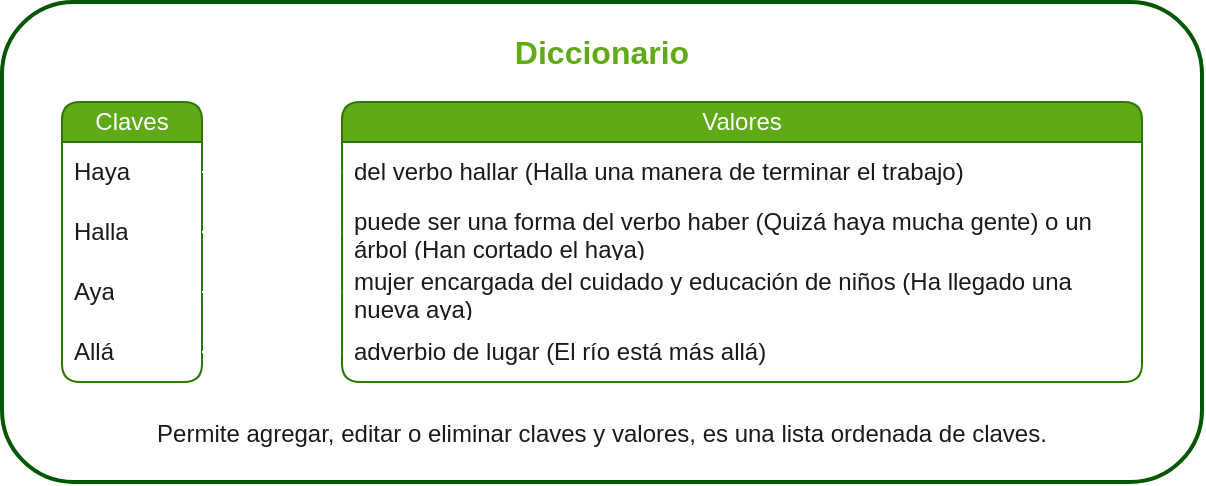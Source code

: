 <mxfile>
    <diagram id="DOsJokR7l6kQFrq2gYUB" name="Página-1">
        <mxGraphModel dx="641" dy="429" grid="1" gridSize="10" guides="1" tooltips="1" connect="1" arrows="1" fold="1" page="1" pageScale="1" pageWidth="827" pageHeight="1169" math="0" shadow="0">
            <root>
                <mxCell id="0"/>
                <mxCell id="1" parent="0"/>
                <mxCell id="2" value="" style="rounded=1;whiteSpace=wrap;html=1;fillColor=#FFFFFF;fontColor=#ffffff;strokeColor=#005700;strokeWidth=2;" parent="1" vertex="1">
                    <mxGeometry x="120" y="70" width="600" height="240" as="geometry"/>
                </mxCell>
                <mxCell id="6" value="Claves" style="swimlane;fontStyle=0;childLayout=stackLayout;horizontal=1;startSize=20;horizontalStack=0;resizeParent=1;resizeParentMax=0;resizeLast=0;collapsible=1;marginBottom=0;whiteSpace=wrap;html=1;fillColor=#60a917;fontColor=#ffffff;strokeColor=#2D7600;rounded=1;" parent="1" vertex="1">
                    <mxGeometry x="150" y="120" width="70" height="140" as="geometry"/>
                </mxCell>
                <mxCell id="7" value="Haya" style="text;strokeColor=none;fillColor=none;align=left;verticalAlign=middle;spacingLeft=4;spacingRight=4;overflow=hidden;points=[[0,0.5],[1,0.5]];portConstraint=eastwest;rotatable=0;whiteSpace=wrap;html=1;fontColor=#1A1A1A;labelBackgroundColor=none;" parent="6" vertex="1">
                    <mxGeometry y="20" width="70" height="30" as="geometry"/>
                </mxCell>
                <mxCell id="10" value="Halla" style="text;strokeColor=none;fillColor=none;align=left;verticalAlign=middle;spacingLeft=4;spacingRight=4;overflow=hidden;points=[[0,0.5],[1,0.5]];portConstraint=eastwest;rotatable=0;whiteSpace=wrap;html=1;fontColor=#1A1A1A;labelBackgroundColor=none;" parent="6" vertex="1">
                    <mxGeometry y="50" width="70" height="30" as="geometry"/>
                </mxCell>
                <mxCell id="11" value="Aya" style="text;strokeColor=none;fillColor=none;align=left;verticalAlign=middle;spacingLeft=4;spacingRight=4;overflow=hidden;points=[[0,0.5],[1,0.5]];portConstraint=eastwest;rotatable=0;whiteSpace=wrap;html=1;fontColor=#1A1A1A;labelBackgroundColor=none;" parent="6" vertex="1">
                    <mxGeometry y="80" width="70" height="30" as="geometry"/>
                </mxCell>
                <mxCell id="8" value="Allá" style="text;strokeColor=none;fillColor=none;align=left;verticalAlign=middle;spacingLeft=4;spacingRight=4;overflow=hidden;points=[[0,0.5],[1,0.5]];portConstraint=eastwest;rotatable=0;fontColor=#1A1A1A;labelBackgroundColor=none;labelBorderColor=none;html=1;" parent="6" vertex="1">
                    <mxGeometry y="110" width="70" height="30" as="geometry"/>
                </mxCell>
                <mxCell id="12" value="Diccionario" style="text;html=1;strokeColor=none;fillColor=none;align=center;verticalAlign=middle;whiteSpace=wrap;rounded=0;fontStyle=1;fontSize=16;fontColor=#60A917;" parent="1" vertex="1">
                    <mxGeometry x="120" y="80" width="600" height="30" as="geometry"/>
                </mxCell>
                <mxCell id="13" value="Valores" style="swimlane;fontStyle=0;childLayout=stackLayout;horizontal=1;startSize=20;horizontalStack=0;resizeParent=1;resizeParentMax=0;resizeLast=0;collapsible=1;marginBottom=0;whiteSpace=wrap;html=1;fillColor=#60a917;fontColor=#ffffff;strokeColor=#2D7600;rounded=1;" parent="1" vertex="1">
                    <mxGeometry x="290" y="120" width="400" height="140" as="geometry"/>
                </mxCell>
                <mxCell id="14" value="&lt;font style=&quot;font-size: 12px;&quot;&gt;&lt;span style=&quot;font-family: &amp;quot;Google Sans&amp;quot;, arial, sans-serif;&quot;&gt;del verbo hallar (&lt;/span&gt;&lt;span style=&quot;font-family: &amp;quot;Google Sans&amp;quot;, arial, sans-serif;&quot;&gt;Halla&lt;/span&gt;&lt;span style=&quot;font-family: &amp;quot;Google Sans&amp;quot;, arial, sans-serif;&quot;&gt;&amp;nbsp;una manera de terminar el trabajo)&lt;/span&gt;&lt;/font&gt;" style="text;strokeColor=none;fillColor=none;align=left;verticalAlign=middle;spacingLeft=4;spacingRight=4;overflow=hidden;points=[[0,0.5],[1,0.5]];portConstraint=eastwest;rotatable=0;whiteSpace=wrap;html=1;fontColor=#1A1A1A;labelBackgroundColor=none;" parent="13" vertex="1">
                    <mxGeometry y="20" width="400" height="30" as="geometry"/>
                </mxCell>
                <mxCell id="15" value="&lt;font style=&quot;font-size: 12px;&quot;&gt;&lt;span style=&quot;font-family: &amp;quot;Google Sans&amp;quot;, arial, sans-serif;&quot;&gt;puede ser una forma del verbo haber (Quizá&amp;nbsp;&lt;/span&gt;&lt;span style=&quot;font-family: &amp;quot;Google Sans&amp;quot;, arial, sans-serif;&quot;&gt;haya&lt;/span&gt;&lt;span style=&quot;font-family: &amp;quot;Google Sans&amp;quot;, arial, sans-serif;&quot;&gt;&amp;nbsp;mucha gente) o un árbol (Han cortado el&amp;nbsp;&lt;/span&gt;&lt;span style=&quot;font-family: &amp;quot;Google Sans&amp;quot;, arial, sans-serif;&quot;&gt;haya&lt;/span&gt;&lt;span style=&quot;font-family: &amp;quot;Google Sans&amp;quot;, arial, sans-serif;&quot;&gt;)&lt;/span&gt;&lt;/font&gt;" style="text;strokeColor=none;fillColor=none;align=left;verticalAlign=middle;spacingLeft=4;spacingRight=4;overflow=hidden;points=[[0,0.5],[1,0.5]];portConstraint=eastwest;rotatable=0;whiteSpace=wrap;html=1;fontColor=#1A1A1A;labelBackgroundColor=none;" parent="13" vertex="1">
                    <mxGeometry y="50" width="400" height="30" as="geometry"/>
                </mxCell>
                <mxCell id="16" value="&lt;font style=&quot;font-size: 12px;&quot;&gt;&lt;span style=&quot;font-family: &amp;quot;Google Sans&amp;quot;, arial, sans-serif;&quot;&gt;mujer encargada del cuidado y educación de niños (Ha llegado una nueva&amp;nbsp;&lt;/span&gt;&lt;span style=&quot;font-family: &amp;quot;Google Sans&amp;quot;, arial, sans-serif;&quot;&gt;aya&lt;/span&gt;&lt;span style=&quot;font-family: &amp;quot;Google Sans&amp;quot;, arial, sans-serif;&quot;&gt;)&lt;/span&gt;&lt;/font&gt;" style="text;strokeColor=none;fillColor=none;align=left;verticalAlign=middle;spacingLeft=4;spacingRight=4;overflow=hidden;points=[[0,0.5],[1,0.5]];portConstraint=eastwest;rotatable=0;whiteSpace=wrap;html=1;fontColor=#1A1A1A;labelBackgroundColor=none;" parent="13" vertex="1">
                    <mxGeometry y="80" width="400" height="30" as="geometry"/>
                </mxCell>
                <mxCell id="17" value="&lt;font style=&quot;font-size: 12px;&quot;&gt;&lt;span style=&quot;font-family: &amp;quot;Google Sans&amp;quot;, arial, sans-serif;&quot;&gt;adverbio de lugar (El río está más&amp;nbsp;&lt;/span&gt;&lt;span style=&quot;font-family: &amp;quot;Google Sans&amp;quot;, arial, sans-serif;&quot;&gt;allá&lt;/span&gt;&lt;span style=&quot;font-family: &amp;quot;Google Sans&amp;quot;, arial, sans-serif;&quot;&gt;)&lt;/span&gt;&lt;/font&gt;" style="text;strokeColor=none;fillColor=none;align=left;verticalAlign=middle;spacingLeft=4;spacingRight=4;overflow=hidden;points=[[0,0.5],[1,0.5]];portConstraint=eastwest;rotatable=0;whiteSpace=wrap;html=1;fontColor=#1A1A1A;labelBackgroundColor=none;" parent="13" vertex="1">
                    <mxGeometry y="110" width="400" height="30" as="geometry"/>
                </mxCell>
                <mxCell id="19" style="edgeStyle=none;html=1;fontSize=12;fontColor=#60A917;strokeColor=#FFFFFF;" parent="1" source="7" target="14" edge="1">
                    <mxGeometry relative="1" as="geometry"/>
                </mxCell>
                <mxCell id="20" style="edgeStyle=none;html=1;fontSize=12;fontColor=#60A917;strokeColor=#FFFFFF;" parent="1" source="10" target="15" edge="1">
                    <mxGeometry relative="1" as="geometry"/>
                </mxCell>
                <mxCell id="21" style="edgeStyle=none;html=1;exitX=1;exitY=0.5;exitDx=0;exitDy=0;fontSize=12;fontColor=#60A917;strokeColor=#FFFFFF;" parent="1" source="11" target="16" edge="1">
                    <mxGeometry relative="1" as="geometry"/>
                </mxCell>
                <mxCell id="22" style="edgeStyle=none;html=1;exitX=1;exitY=0.5;exitDx=0;exitDy=0;entryX=0;entryY=0.5;entryDx=0;entryDy=0;fontSize=12;fontColor=#60A917;strokeColor=#FFFFFF;" parent="1" source="8" target="17" edge="1">
                    <mxGeometry relative="1" as="geometry"/>
                </mxCell>
                <mxCell id="23" value="Permite agregar, editar o eliminar claves y valores, es una lista ordenada de claves." style="text;html=1;strokeColor=none;fillColor=none;align=center;verticalAlign=middle;whiteSpace=wrap;rounded=0;fontColor=#1A1A1A;" parent="1" vertex="1">
                    <mxGeometry x="120" y="271" width="600" height="30" as="geometry"/>
                </mxCell>
            </root>
        </mxGraphModel>
    </diagram>
</mxfile>